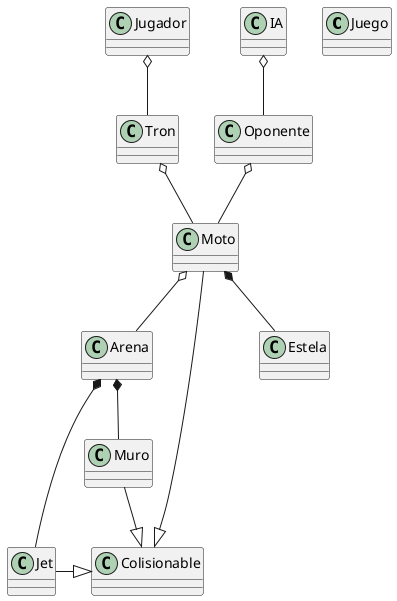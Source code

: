 @startuml

class Juego
class Jugador
class IA
class Moto
class Tron 
class Arena
class Oponente
class Muro
class Jet 
class Estela 
class Colisionable

Moto o-- Arena
Tron o-- Moto
Oponente o-- Moto
Jugador o--Tron
IA o-- Oponente

Moto *-- Estela
Arena *-- Muro
Arena *--- Jet

Moto -|> Colisionable
Jet -|> Colisionable
Muro -|> Colisionable


@enduml